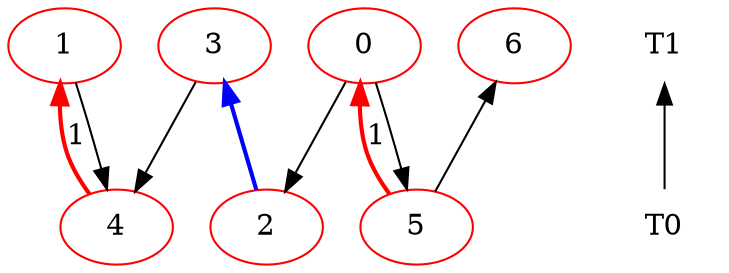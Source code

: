 digraph Success_MS_ { 
{
0 [color=red ];

1 [color=red ];

2 [color=red ];

3 [color=red ];

4 [color=red ];

5 [color=red ];

6 [color=red ];
5 -> 0 [style=bold, color=red, label=1] 
4 -> 1 [style=bold, color=red, label=1] 
0 -> 2
2 -> 3 [style=bold, color=blue ]
3 -> 4
1 -> 4
0 -> 5
5 -> 6

}

{
 node [shape=plaintext]; 
 T0  -> T1;
}{ rank = same; 
2; 4; 5; T0;
 }; 
{ rank = same; 
0; 1; 3; 6; T1;
 }; 
{ rank = same; 

 }; 

}